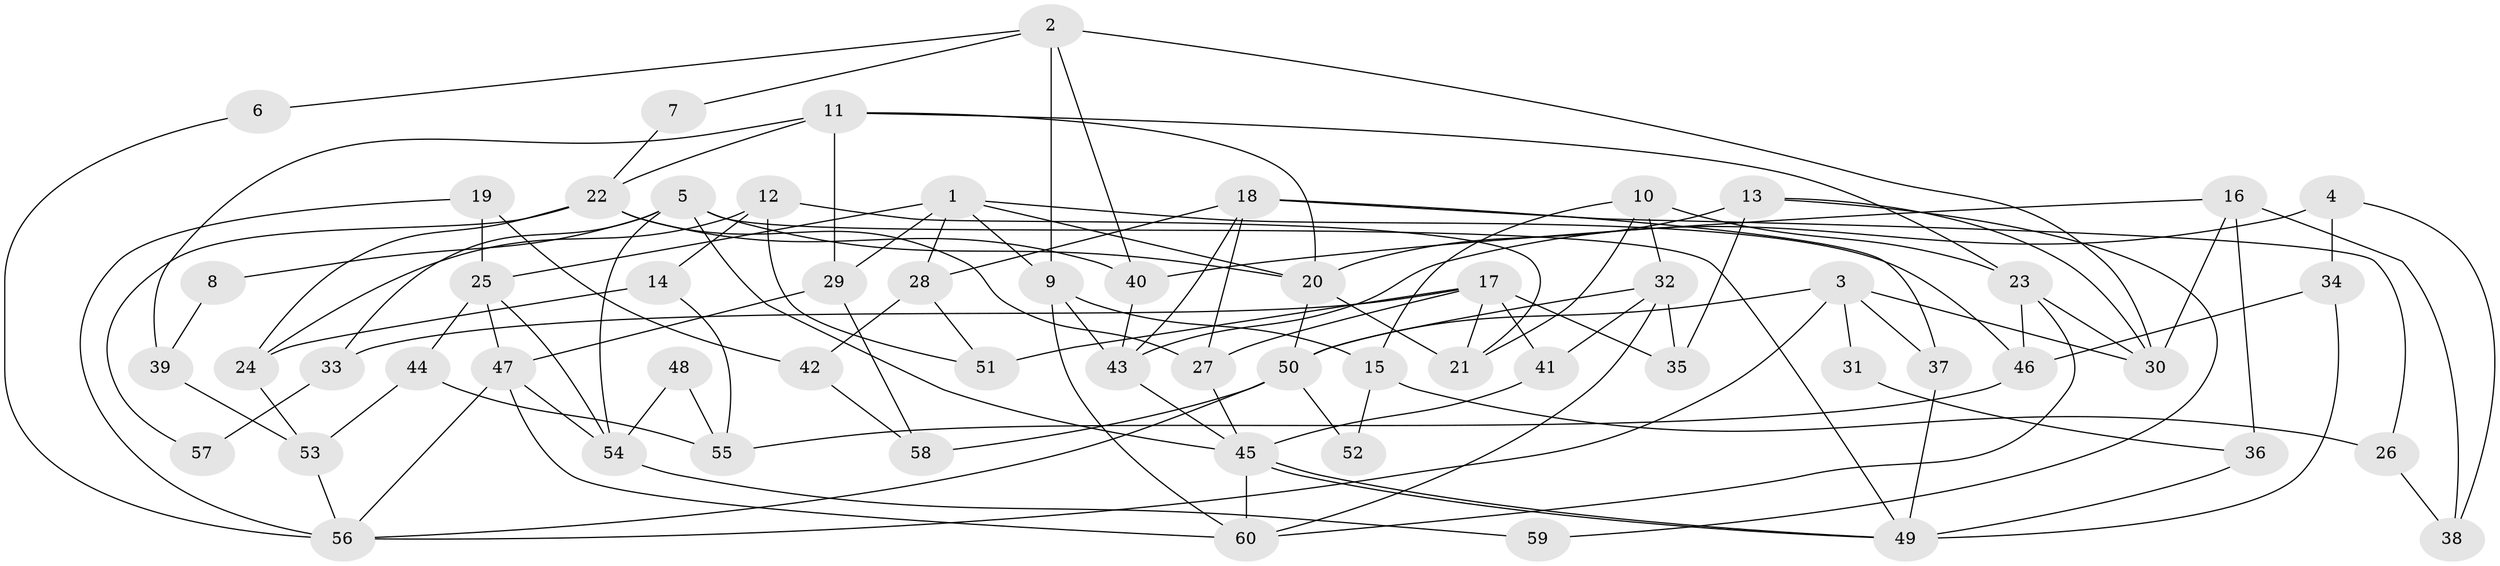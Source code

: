 // coarse degree distribution, {9: 0.05714285714285714, 8: 0.05714285714285714, 6: 0.2857142857142857, 2: 0.08571428571428572, 4: 0.17142857142857143, 7: 0.08571428571428572, 5: 0.17142857142857143, 3: 0.08571428571428572}
// Generated by graph-tools (version 1.1) at 2025/41/03/06/25 10:41:55]
// undirected, 60 vertices, 120 edges
graph export_dot {
graph [start="1"]
  node [color=gray90,style=filled];
  1;
  2;
  3;
  4;
  5;
  6;
  7;
  8;
  9;
  10;
  11;
  12;
  13;
  14;
  15;
  16;
  17;
  18;
  19;
  20;
  21;
  22;
  23;
  24;
  25;
  26;
  27;
  28;
  29;
  30;
  31;
  32;
  33;
  34;
  35;
  36;
  37;
  38;
  39;
  40;
  41;
  42;
  43;
  44;
  45;
  46;
  47;
  48;
  49;
  50;
  51;
  52;
  53;
  54;
  55;
  56;
  57;
  58;
  59;
  60;
  1 -- 20;
  1 -- 29;
  1 -- 9;
  1 -- 25;
  1 -- 28;
  1 -- 46;
  2 -- 30;
  2 -- 9;
  2 -- 6;
  2 -- 7;
  2 -- 40;
  3 -- 37;
  3 -- 50;
  3 -- 30;
  3 -- 31;
  3 -- 56;
  4 -- 34;
  4 -- 43;
  4 -- 38;
  5 -- 45;
  5 -- 20;
  5 -- 8;
  5 -- 33;
  5 -- 49;
  5 -- 54;
  6 -- 56;
  7 -- 22;
  8 -- 39;
  9 -- 60;
  9 -- 15;
  9 -- 43;
  10 -- 21;
  10 -- 32;
  10 -- 15;
  10 -- 23;
  11 -- 23;
  11 -- 22;
  11 -- 20;
  11 -- 29;
  11 -- 39;
  12 -- 51;
  12 -- 14;
  12 -- 21;
  12 -- 24;
  13 -- 20;
  13 -- 30;
  13 -- 35;
  13 -- 59;
  14 -- 24;
  14 -- 55;
  15 -- 26;
  15 -- 52;
  16 -- 40;
  16 -- 30;
  16 -- 36;
  16 -- 38;
  17 -- 27;
  17 -- 21;
  17 -- 33;
  17 -- 35;
  17 -- 41;
  17 -- 51;
  18 -- 43;
  18 -- 26;
  18 -- 27;
  18 -- 28;
  18 -- 37;
  19 -- 56;
  19 -- 25;
  19 -- 42;
  20 -- 50;
  20 -- 21;
  22 -- 40;
  22 -- 27;
  22 -- 24;
  22 -- 57;
  23 -- 60;
  23 -- 30;
  23 -- 46;
  24 -- 53;
  25 -- 47;
  25 -- 44;
  25 -- 54;
  26 -- 38;
  27 -- 45;
  28 -- 42;
  28 -- 51;
  29 -- 58;
  29 -- 47;
  31 -- 36;
  32 -- 35;
  32 -- 41;
  32 -- 50;
  32 -- 60;
  33 -- 57;
  34 -- 49;
  34 -- 46;
  36 -- 49;
  37 -- 49;
  39 -- 53;
  40 -- 43;
  41 -- 45;
  42 -- 58;
  43 -- 45;
  44 -- 53;
  44 -- 55;
  45 -- 60;
  45 -- 49;
  45 -- 49;
  46 -- 55;
  47 -- 54;
  47 -- 56;
  47 -- 60;
  48 -- 54;
  48 -- 55;
  50 -- 56;
  50 -- 52;
  50 -- 58;
  53 -- 56;
  54 -- 59;
}
